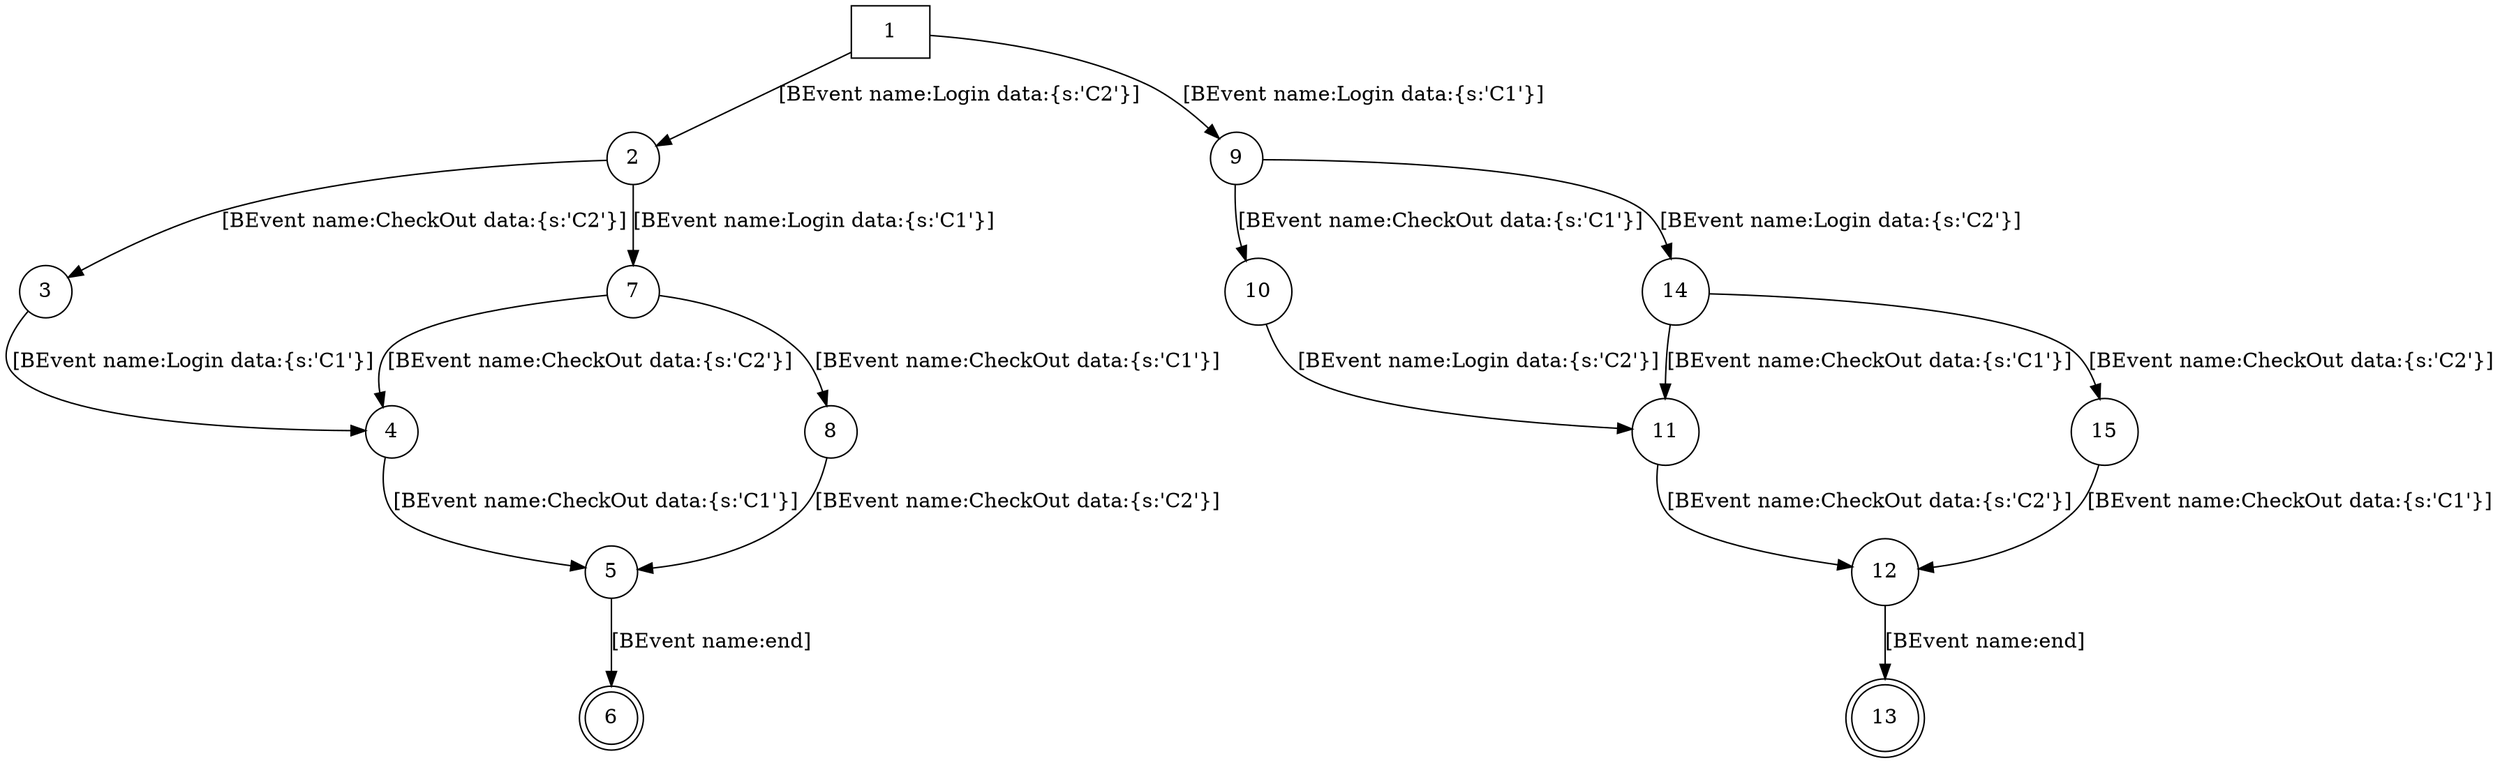 digraph G {
  name="test.js+";
  num_of_vertices=15;
  num_of_edges=18;
  num_of_events=5;
  run_date="2022-03-06T22:53:41.3627332";
  1 [ bthreads="C2 Login story,C1 Login story,Add women jacket story,C2 Login story" shape="none " start="true" statements="[{name: C2 Login story, isHot: false, request: [[BEvent name:end]], waitFor: {none}, block: {none}, interrupt: {none}},{name: C1 Login story, isHot: false, request: [[BEvent name:Login data:{s:'C1'}]], waitFor: {none}, block: {none}, interrupt: {none}},{name: Add women jacket story, isHot: false, request: [], waitFor: AnyNamed{name=Login}, block: {none}, interrupt: {none}},{name: C2 Login story, isHot: false, request: [[BEvent name:Login data:{s:'C2'}]], waitFor: {none}, block: {none}, interrupt: {none}}]" store="[]" hash="2082076285" accepting="false" ];
  2 [ bthreads="C2 Login story,C1 Login story,when helper,Add women jacket story" shape="circle" start="false" statements="[{name: C2 Login story, isHot: false, request: [[BEvent name:end]], waitFor: {none}, block: {none}, interrupt: {none}},{name: C1 Login story, isHot: false, request: [[BEvent name:Login data:{s:'C1'}]], waitFor: {none}, block: {none}, interrupt: {none}},{name: when helper, isHot: false, request: [[BEvent name:CheckOut data:{s:'C2'}]], waitFor: {none}, block: {none}, interrupt: {none}},{name: Add women jacket story, isHot: false, request: [], waitFor: AnyNamed{name=Login}, block: {none}, interrupt: {none}}]" store="[]" hash="-1848418348" accepting="false" ];
  3 [ bthreads="C2 Login story,C1 Login story,Add women jacket story" shape="circle" start="false" statements="[{name: C2 Login story, isHot: false, request: [[BEvent name:end]], waitFor: {none}, block: {none}, interrupt: {none}},{name: C1 Login story, isHot: false, request: [[BEvent name:Login data:{s:'C1'}]], waitFor: {none}, block: {none}, interrupt: {none}},{name: Add women jacket story, isHot: false, request: [], waitFor: AnyNamed{name=Login}, block: {none}, interrupt: {none}}]" store="[]" hash="-115097037" accepting="false" ];
  4 [ bthreads="C2 Login story,Add women jacket story,when helper" shape="circle" start="false" statements="[{name: C2 Login story, isHot: false, request: [[BEvent name:end]], waitFor: {none}, block: {none}, interrupt: {none}},{name: Add women jacket story, isHot: false, request: [], waitFor: AnyNamed{name=Login}, block: {none}, interrupt: {none}},{name: when helper, isHot: false, request: [[BEvent name:CheckOut data:{s:'C1'}]], waitFor: {none}, block: {none}, interrupt: {none}}]" store="[]" hash="1158580421" accepting="false" ];
  5 [ bthreads="C2 Login story,Add women jacket story" shape="circle" start="false" statements="[{name: C2 Login story, isHot: false, request: [[BEvent name:end]], waitFor: {none}, block: {none}, interrupt: {none}},{name: Add women jacket story, isHot: false, request: [], waitFor: AnyNamed{name=Login}, block: {none}, interrupt: {none}}]" store="[]" hash="1369799561" accepting="false" ];
  6 [ bthreads="Add women jacket story" shape="doublecircle" start="false" statements="[{name: Add women jacket story, isHot: false, request: [], waitFor: AnyNamed{name=Login}, block: {none}, interrupt: {none}}]" store="[]" hash="-1907039311" accepting="true" ];
  7 [ bthreads="C2 Login story,when helper,Add women jacket story,when helper" shape="circle" start="false" statements="[{name: C2 Login story, isHot: false, request: [[BEvent name:end]], waitFor: {none}, block: {none}, interrupt: {none}},{name: when helper, isHot: false, request: [[BEvent name:CheckOut data:{s:'C2'}]], waitFor: {none}, block: {none}, interrupt: {none}},{name: Add women jacket story, isHot: false, request: [], waitFor: AnyNamed{name=Login}, block: {none}, interrupt: {none}},{name: when helper, isHot: false, request: [[BEvent name:CheckOut data:{s:'C1'}]], waitFor: {none}, block: {none}, interrupt: {none}}]" store="[]" hash="-574740890" accepting="false" ];
  8 [ bthreads="C2 Login story,when helper,Add women jacket story" shape="circle" start="false" statements="[{name: C2 Login story, isHot: false, request: [[BEvent name:end]], waitFor: {none}, block: {none}, interrupt: {none}},{name: when helper, isHot: false, request: [[BEvent name:CheckOut data:{s:'C2'}]], waitFor: {none}, block: {none}, interrupt: {none}},{name: Add women jacket story, isHot: false, request: [], waitFor: AnyNamed{name=Login}, block: {none}, interrupt: {none}}]" store="[]" hash="-363521750" accepting="false" ];
  9 [ bthreads="C2 Login story,Add women jacket story,when helper,C2 Login story" shape="circle" start="false" statements="[{name: C2 Login story, isHot: false, request: [[BEvent name:end]], waitFor: {none}, block: {none}, interrupt: {none}},{name: Add women jacket story, isHot: false, request: [], waitFor: AnyNamed{name=Login}, block: {none}, interrupt: {none}},{name: when helper, isHot: false, request: [[BEvent name:CheckOut data:{s:'C1'}]], waitFor: {none}, block: {none}, interrupt: {none}},{name: C2 Login story, isHot: false, request: [[BEvent name:Login data:{s:'C2'}]], waitFor: {none}, block: {none}, interrupt: {none}}]" store="[]" hash="-939213553" accepting="false" ];
  10 [ bthreads="C2 Login story,Add women jacket story,C2 Login story" shape="circle" start="false" statements="[{name: C2 Login story, isHot: false, request: [[BEvent name:end]], waitFor: {none}, block: {none}, interrupt: {none}},{name: Add women jacket story, isHot: false, request: [], waitFor: AnyNamed{name=Login}, block: {none}, interrupt: {none}},{name: C2 Login story, isHot: false, request: [[BEvent name:Login data:{s:'C2'}]], waitFor: {none}, block: {none}, interrupt: {none}}]" store="[]" hash="-727994413" accepting="false" ];
  11 [ bthreads="C2 Login story,when helper,Add women jacket story" shape="circle" start="false" statements="[{name: C2 Login story, isHot: false, request: [[BEvent name:end]], waitFor: {none}, block: {none}, interrupt: {none}},{name: when helper, isHot: false, request: [[BEvent name:CheckOut data:{s:'C2'}]], waitFor: {none}, block: {none}, interrupt: {none}},{name: Add women jacket story, isHot: false, request: [], waitFor: AnyNamed{name=Login}, block: {none}, interrupt: {none}}]" store="[]" hash="-363521750" accepting="false" ];
  12 [ bthreads="C2 Login story,Add women jacket story" shape="circle" start="false" statements="[{name: C2 Login story, isHot: false, request: [[BEvent name:end]], waitFor: {none}, block: {none}, interrupt: {none}},{name: Add women jacket story, isHot: false, request: [], waitFor: AnyNamed{name=Login}, block: {none}, interrupt: {none}}]" store="[]" hash="1369799561" accepting="false" ];
  13 [ bthreads="Add women jacket story" shape="doublecircle" start="false" statements="[{name: Add women jacket story, isHot: false, request: [], waitFor: AnyNamed{name=Login}, block: {none}, interrupt: {none}}]" store="[]" hash="-1907039311" accepting="true" ];
  14 [ bthreads="C2 Login story,when helper,Add women jacket story,when helper" shape="circle" start="false" statements="[{name: C2 Login story, isHot: false, request: [[BEvent name:end]], waitFor: {none}, block: {none}, interrupt: {none}},{name: when helper, isHot: false, request: [[BEvent name:CheckOut data:{s:'C2'}]], waitFor: {none}, block: {none}, interrupt: {none}},{name: Add women jacket story, isHot: false, request: [], waitFor: AnyNamed{name=Login}, block: {none}, interrupt: {none}},{name: when helper, isHot: false, request: [[BEvent name:CheckOut data:{s:'C1'}]], waitFor: {none}, block: {none}, interrupt: {none}}]" store="[]" hash="-574740890" accepting="false" ];
  15 [ bthreads="C2 Login story,Add women jacket story,when helper" shape="circle" start="false" statements="[{name: C2 Login story, isHot: false, request: [[BEvent name:end]], waitFor: {none}, block: {none}, interrupt: {none}},{name: Add women jacket story, isHot: false, request: [], waitFor: AnyNamed{name=Login}, block: {none}, interrupt: {none}},{name: when helper, isHot: false, request: [[BEvent name:CheckOut data:{s:'C1'}]], waitFor: {none}, block: {none}, interrupt: {none}}]" store="[]" hash="1158580421" accepting="false" ];
  1 -> 2 [ Event="[BEvent name:Login data:{s:'C2'}]" Event_name="Login" label="[BEvent name:Login data:{s:'C2'}]" Event_value="[object Object]" ];
  2 -> 3 [ Event="[BEvent name:CheckOut data:{s:'C2'}]" Event_name="CheckOut" label="[BEvent name:CheckOut data:{s:'C2'}]" Event_value="[object Object]" ];
  3 -> 4 [ Event="[BEvent name:Login data:{s:'C1'}]" Event_name="Login" label="[BEvent name:Login data:{s:'C1'}]" Event_value="[object Object]" ];
  4 -> 5 [ Event="[BEvent name:CheckOut data:{s:'C1'}]" Event_name="CheckOut" label="[BEvent name:CheckOut data:{s:'C1'}]" Event_value="[object Object]" ];
  5 -> 6 [ Event="[BEvent name:end]" Event_name="end" label="[BEvent name:end]" Event_value="null" ];
  2 -> 7 [ Event="[BEvent name:Login data:{s:'C1'}]" Event_name="Login" label="[BEvent name:Login data:{s:'C1'}]" Event_value="[object Object]" ];
  7 -> 4 [ Event="[BEvent name:CheckOut data:{s:'C2'}]" Event_name="CheckOut" label="[BEvent name:CheckOut data:{s:'C2'}]" Event_value="[object Object]" ];
  7 -> 8 [ Event="[BEvent name:CheckOut data:{s:'C1'}]" Event_name="CheckOut" label="[BEvent name:CheckOut data:{s:'C1'}]" Event_value="[object Object]" ];
  8 -> 5 [ Event="[BEvent name:CheckOut data:{s:'C2'}]" Event_name="CheckOut" label="[BEvent name:CheckOut data:{s:'C2'}]" Event_value="[object Object]" ];
  1 -> 9 [ Event="[BEvent name:Login data:{s:'C1'}]" Event_name="Login" label="[BEvent name:Login data:{s:'C1'}]" Event_value="[object Object]" ];
  9 -> 10 [ Event="[BEvent name:CheckOut data:{s:'C1'}]" Event_name="CheckOut" label="[BEvent name:CheckOut data:{s:'C1'}]" Event_value="[object Object]" ];
  10 -> 11 [ Event="[BEvent name:Login data:{s:'C2'}]" Event_name="Login" label="[BEvent name:Login data:{s:'C2'}]" Event_value="[object Object]" ];
  11 -> 12 [ Event="[BEvent name:CheckOut data:{s:'C2'}]" Event_name="CheckOut" label="[BEvent name:CheckOut data:{s:'C2'}]" Event_value="[object Object]" ];
  12 -> 13 [ Event="[BEvent name:end]" Event_name="end" label="[BEvent name:end]" Event_value="null" ];
  9 -> 14 [ Event="[BEvent name:Login data:{s:'C2'}]" Event_name="Login" label="[BEvent name:Login data:{s:'C2'}]" Event_value="[object Object]" ];
  14 -> 15 [ Event="[BEvent name:CheckOut data:{s:'C2'}]" Event_name="CheckOut" label="[BEvent name:CheckOut data:{s:'C2'}]" Event_value="[object Object]" ];
  15 -> 12 [ Event="[BEvent name:CheckOut data:{s:'C1'}]" Event_name="CheckOut" label="[BEvent name:CheckOut data:{s:'C1'}]" Event_value="[object Object]" ];
  14 -> 11 [ Event="[BEvent name:CheckOut data:{s:'C1'}]" Event_name="CheckOut" label="[BEvent name:CheckOut data:{s:'C1'}]" Event_value="[object Object]" ];
}
